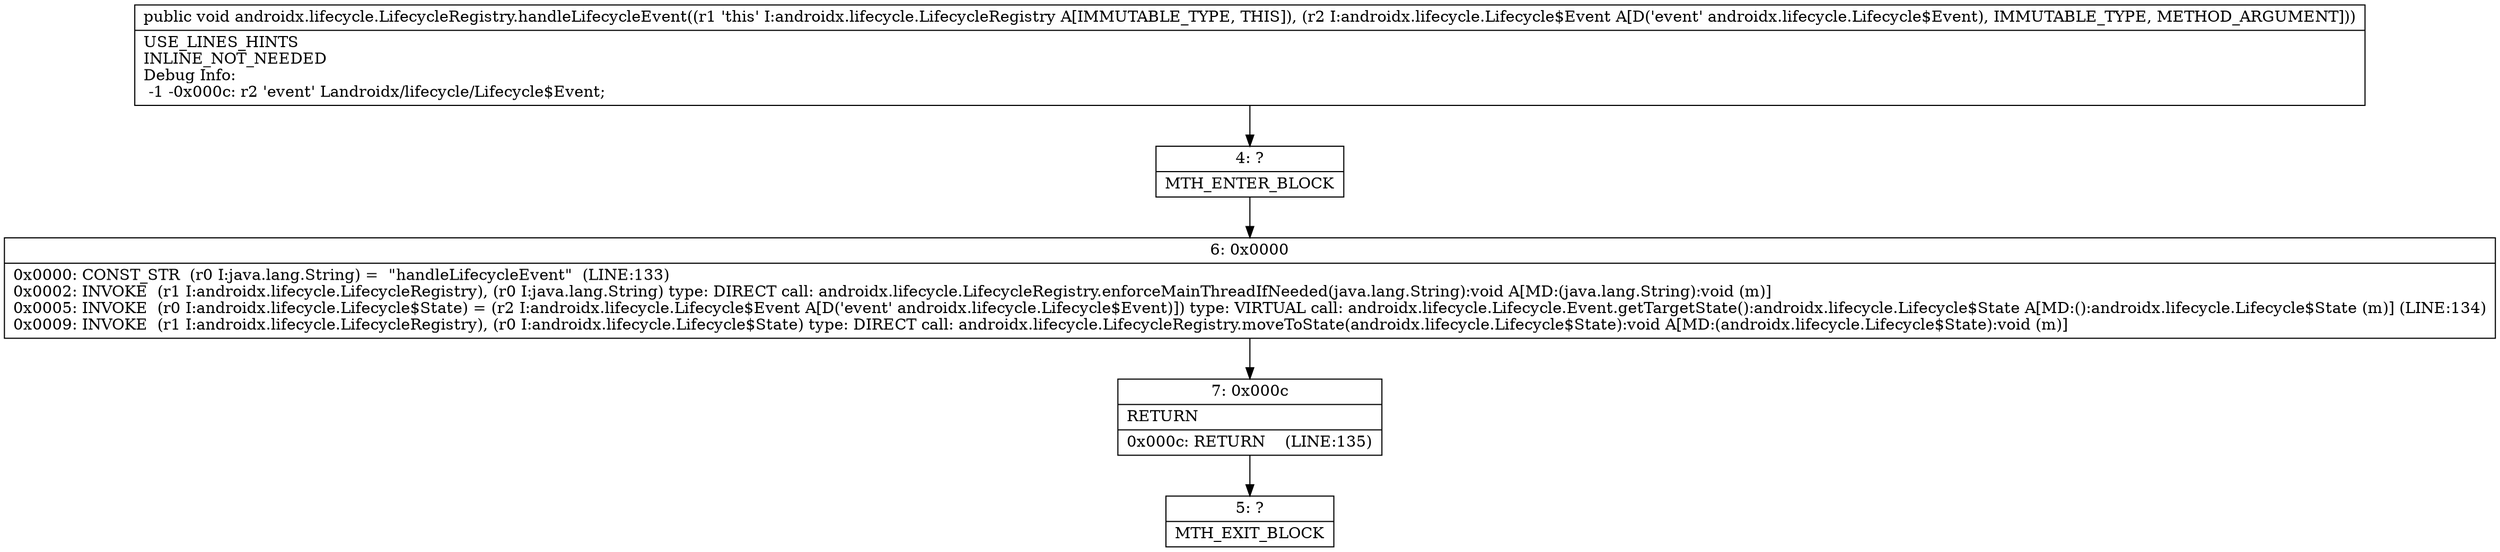 digraph "CFG forandroidx.lifecycle.LifecycleRegistry.handleLifecycleEvent(Landroidx\/lifecycle\/Lifecycle$Event;)V" {
Node_4 [shape=record,label="{4\:\ ?|MTH_ENTER_BLOCK\l}"];
Node_6 [shape=record,label="{6\:\ 0x0000|0x0000: CONST_STR  (r0 I:java.lang.String) =  \"handleLifecycleEvent\"  (LINE:133)\l0x0002: INVOKE  (r1 I:androidx.lifecycle.LifecycleRegistry), (r0 I:java.lang.String) type: DIRECT call: androidx.lifecycle.LifecycleRegistry.enforceMainThreadIfNeeded(java.lang.String):void A[MD:(java.lang.String):void (m)]\l0x0005: INVOKE  (r0 I:androidx.lifecycle.Lifecycle$State) = (r2 I:androidx.lifecycle.Lifecycle$Event A[D('event' androidx.lifecycle.Lifecycle$Event)]) type: VIRTUAL call: androidx.lifecycle.Lifecycle.Event.getTargetState():androidx.lifecycle.Lifecycle$State A[MD:():androidx.lifecycle.Lifecycle$State (m)] (LINE:134)\l0x0009: INVOKE  (r1 I:androidx.lifecycle.LifecycleRegistry), (r0 I:androidx.lifecycle.Lifecycle$State) type: DIRECT call: androidx.lifecycle.LifecycleRegistry.moveToState(androidx.lifecycle.Lifecycle$State):void A[MD:(androidx.lifecycle.Lifecycle$State):void (m)]\l}"];
Node_7 [shape=record,label="{7\:\ 0x000c|RETURN\l|0x000c: RETURN    (LINE:135)\l}"];
Node_5 [shape=record,label="{5\:\ ?|MTH_EXIT_BLOCK\l}"];
MethodNode[shape=record,label="{public void androidx.lifecycle.LifecycleRegistry.handleLifecycleEvent((r1 'this' I:androidx.lifecycle.LifecycleRegistry A[IMMUTABLE_TYPE, THIS]), (r2 I:androidx.lifecycle.Lifecycle$Event A[D('event' androidx.lifecycle.Lifecycle$Event), IMMUTABLE_TYPE, METHOD_ARGUMENT]))  | USE_LINES_HINTS\lINLINE_NOT_NEEDED\lDebug Info:\l  \-1 \-0x000c: r2 'event' Landroidx\/lifecycle\/Lifecycle$Event;\l}"];
MethodNode -> Node_4;Node_4 -> Node_6;
Node_6 -> Node_7;
Node_7 -> Node_5;
}

